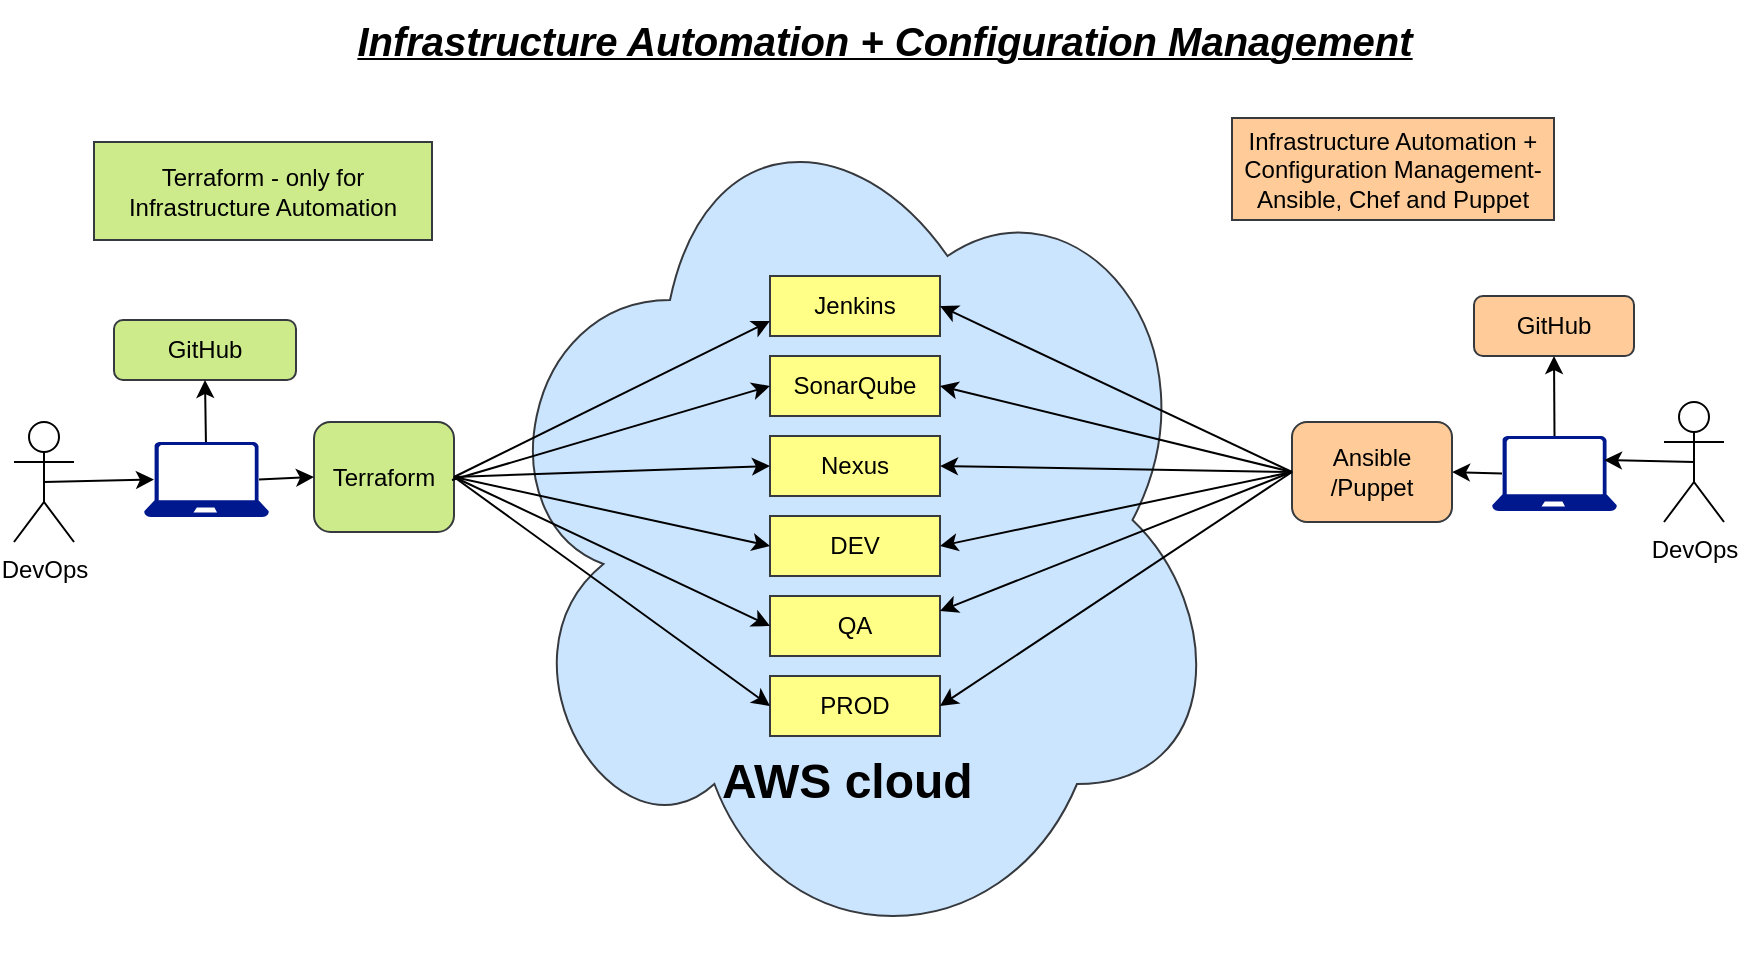 <mxfile version="13.0.1" type="github" pages="4">
  <diagram id="TFyXDV-cg0tM3V66A1fj" name="IAC">
    <mxGraphModel dx="946" dy="651" grid="1" gridSize="10" guides="1" tooltips="1" connect="1" arrows="1" fold="1" page="1" pageScale="1" pageWidth="850" pageHeight="1100" math="0" shadow="0">
      <root>
        <mxCell id="0" />
        <mxCell id="1" parent="0" />
        <mxCell id="J1sv5dAZzMVL9DsfnprP-9" value="DevOps" style="shape=umlActor;verticalLabelPosition=bottom;labelBackgroundColor=#ffffff;verticalAlign=top;html=1;outlineConnect=0;" parent="1" vertex="1">
          <mxGeometry x="41" y="230" width="30" height="60" as="geometry" />
        </mxCell>
        <mxCell id="J1sv5dAZzMVL9DsfnprP-11" value="" style="endArrow=classic;html=1;exitX=0.5;exitY=0.5;exitDx=0;exitDy=0;exitPerimeter=0;entryX=0.08;entryY=0.5;entryDx=0;entryDy=0;entryPerimeter=0;" parent="1" source="J1sv5dAZzMVL9DsfnprP-9" target="dBY0gJwxrKFhVHe41V3D-3" edge="1">
          <mxGeometry width="50" height="50" relative="1" as="geometry">
            <mxPoint x="301" y="400" as="sourcePoint" />
            <mxPoint x="111" y="260" as="targetPoint" />
          </mxGeometry>
        </mxCell>
        <mxCell id="J1sv5dAZzMVL9DsfnprP-12" value="Terraform" style="rounded=1;whiteSpace=wrap;html=1;fillColor=#cdeb8b;strokeColor=#36393d;" parent="1" vertex="1">
          <mxGeometry x="191" y="230" width="70" height="55" as="geometry" />
        </mxCell>
        <mxCell id="J1sv5dAZzMVL9DsfnprP-20" value="Terraform - only for Infrastructure Automation" style="text;html=1;strokeColor=#36393d;fillColor=#cdeb8b;align=center;verticalAlign=middle;whiteSpace=wrap;rounded=0;" parent="1" vertex="1">
          <mxGeometry x="81" y="90" width="169" height="49" as="geometry" />
        </mxCell>
        <mxCell id="J1sv5dAZzMVL9DsfnprP-21" value="Infrastructure Automation + &lt;br&gt;&lt;div&gt;Configuration Management- Ansible, Chef and Puppet&lt;/div&gt;" style="text;html=1;strokeColor=#36393d;fillColor=#ffcc99;align=center;verticalAlign=middle;whiteSpace=wrap;rounded=0;" parent="1" vertex="1">
          <mxGeometry x="650" y="78" width="161" height="51" as="geometry" />
        </mxCell>
        <mxCell id="dBY0gJwxrKFhVHe41V3D-2" value="&lt;div&gt;Ansible&lt;/div&gt;&lt;div&gt;/Puppet&lt;/div&gt;" style="rounded=1;whiteSpace=wrap;html=1;fillColor=#ffcc99;strokeColor=#36393d;" parent="1" vertex="1">
          <mxGeometry x="680" y="230" width="80" height="50" as="geometry" />
        </mxCell>
        <mxCell id="dBY0gJwxrKFhVHe41V3D-3" value="" style="aspect=fixed;pointerEvents=1;shadow=0;dashed=0;html=1;strokeColor=none;labelPosition=center;verticalLabelPosition=bottom;verticalAlign=top;align=center;fillColor=#00188D;shape=mxgraph.azure.laptop" parent="1" vertex="1">
          <mxGeometry x="106" y="240" width="62.5" height="37.5" as="geometry" />
        </mxCell>
        <mxCell id="dBY0gJwxrKFhVHe41V3D-6" value="" style="endArrow=classic;html=1;exitX=0.92;exitY=0.5;exitDx=0;exitDy=0;exitPerimeter=0;entryX=0;entryY=0.5;entryDx=0;entryDy=0;" parent="1" source="dBY0gJwxrKFhVHe41V3D-3" target="J1sv5dAZzMVL9DsfnprP-12" edge="1">
          <mxGeometry width="50" height="50" relative="1" as="geometry">
            <mxPoint x="66" y="270" as="sourcePoint" />
            <mxPoint x="120.666" y="270" as="targetPoint" />
          </mxGeometry>
        </mxCell>
        <mxCell id="dBY0gJwxrKFhVHe41V3D-7" value="" style="ellipse;shape=cloud;whiteSpace=wrap;html=1;fillColor=#cce5ff;strokeColor=#36393d;" parent="1" vertex="1">
          <mxGeometry x="276.5" y="59" width="370" height="440" as="geometry" />
        </mxCell>
        <mxCell id="8dZ_agHF5Dz7czKtTeTP-1" value="Jenkins" style="rounded=0;whiteSpace=wrap;html=1;fillColor=#ffff88;strokeColor=#36393d;" parent="1" vertex="1">
          <mxGeometry x="419" y="157" width="85" height="30" as="geometry" />
        </mxCell>
        <mxCell id="8dZ_agHF5Dz7czKtTeTP-3" value="SonarQube" style="rounded=0;whiteSpace=wrap;html=1;fillColor=#ffff88;strokeColor=#36393d;" parent="1" vertex="1">
          <mxGeometry x="419" y="197" width="85" height="30" as="geometry" />
        </mxCell>
        <mxCell id="8dZ_agHF5Dz7czKtTeTP-4" value="Nexus" style="rounded=0;whiteSpace=wrap;html=1;fillColor=#ffff88;strokeColor=#36393d;" parent="1" vertex="1">
          <mxGeometry x="419" y="237" width="85" height="30" as="geometry" />
        </mxCell>
        <mxCell id="8dZ_agHF5Dz7czKtTeTP-5" value="DEV" style="rounded=0;whiteSpace=wrap;html=1;fillColor=#ffff88;strokeColor=#36393d;" parent="1" vertex="1">
          <mxGeometry x="419" y="277" width="85" height="30" as="geometry" />
        </mxCell>
        <mxCell id="8dZ_agHF5Dz7czKtTeTP-6" value="QA" style="rounded=0;whiteSpace=wrap;html=1;fillColor=#ffff88;strokeColor=#36393d;" parent="1" vertex="1">
          <mxGeometry x="419" y="317" width="85" height="30" as="geometry" />
        </mxCell>
        <mxCell id="8dZ_agHF5Dz7czKtTeTP-7" value="PROD" style="rounded=0;whiteSpace=wrap;html=1;fillColor=#ffff88;strokeColor=#36393d;" parent="1" vertex="1">
          <mxGeometry x="419" y="357" width="85" height="30" as="geometry" />
        </mxCell>
        <mxCell id="8dZ_agHF5Dz7czKtTeTP-8" value="" style="endArrow=classic;html=1;entryX=0;entryY=0.75;entryDx=0;entryDy=0;exitX=1;exitY=0.5;exitDx=0;exitDy=0;" parent="1" source="J1sv5dAZzMVL9DsfnprP-12" target="8dZ_agHF5Dz7czKtTeTP-1" edge="1">
          <mxGeometry width="50" height="50" relative="1" as="geometry">
            <mxPoint x="261" y="260" as="sourcePoint" />
            <mxPoint x="431" y="360" as="targetPoint" />
          </mxGeometry>
        </mxCell>
        <mxCell id="8dZ_agHF5Dz7czKtTeTP-9" value="" style="endArrow=classic;html=1;entryX=0;entryY=0.5;entryDx=0;entryDy=0;" parent="1" target="8dZ_agHF5Dz7czKtTeTP-3" edge="1">
          <mxGeometry width="50" height="50" relative="1" as="geometry">
            <mxPoint x="260" y="259" as="sourcePoint" />
            <mxPoint x="429" y="189.5" as="targetPoint" />
          </mxGeometry>
        </mxCell>
        <mxCell id="8dZ_agHF5Dz7czKtTeTP-11" value="" style="endArrow=classic;html=1;entryX=0;entryY=0.5;entryDx=0;entryDy=0;exitX=1;exitY=0.5;exitDx=0;exitDy=0;" parent="1" source="J1sv5dAZzMVL9DsfnprP-12" target="8dZ_agHF5Dz7czKtTeTP-4" edge="1">
          <mxGeometry width="50" height="50" relative="1" as="geometry">
            <mxPoint x="270" y="269" as="sourcePoint" />
            <mxPoint x="429" y="222" as="targetPoint" />
          </mxGeometry>
        </mxCell>
        <mxCell id="8dZ_agHF5Dz7czKtTeTP-12" value="" style="endArrow=classic;html=1;entryX=0;entryY=0.5;entryDx=0;entryDy=0;exitX=1;exitY=0.5;exitDx=0;exitDy=0;" parent="1" source="J1sv5dAZzMVL9DsfnprP-12" target="8dZ_agHF5Dz7czKtTeTP-5" edge="1">
          <mxGeometry width="50" height="50" relative="1" as="geometry">
            <mxPoint x="271" y="267.5" as="sourcePoint" />
            <mxPoint x="429" y="262" as="targetPoint" />
          </mxGeometry>
        </mxCell>
        <mxCell id="8dZ_agHF5Dz7czKtTeTP-13" value="" style="endArrow=classic;html=1;entryX=0;entryY=0.5;entryDx=0;entryDy=0;exitX=1;exitY=0.5;exitDx=0;exitDy=0;" parent="1" source="J1sv5dAZzMVL9DsfnprP-12" target="8dZ_agHF5Dz7czKtTeTP-6" edge="1">
          <mxGeometry width="50" height="50" relative="1" as="geometry">
            <mxPoint x="271" y="267.5" as="sourcePoint" />
            <mxPoint x="429" y="302" as="targetPoint" />
          </mxGeometry>
        </mxCell>
        <mxCell id="8dZ_agHF5Dz7czKtTeTP-14" value="" style="endArrow=classic;html=1;entryX=0;entryY=0.5;entryDx=0;entryDy=0;exitX=1;exitY=0.5;exitDx=0;exitDy=0;" parent="1" source="J1sv5dAZzMVL9DsfnprP-12" target="8dZ_agHF5Dz7czKtTeTP-7" edge="1">
          <mxGeometry width="50" height="50" relative="1" as="geometry">
            <mxPoint x="271" y="267.5" as="sourcePoint" />
            <mxPoint x="429" y="342" as="targetPoint" />
          </mxGeometry>
        </mxCell>
        <mxCell id="8dZ_agHF5Dz7czKtTeTP-15" value="&lt;h1&gt;AWS cloud&lt;br&gt;&lt;/h1&gt;&lt;p&gt;&lt;br&gt;&lt;/p&gt;" style="text;html=1;strokeColor=none;fillColor=none;spacing=5;spacingTop=-20;whiteSpace=wrap;overflow=hidden;rounded=0;" parent="1" vertex="1">
          <mxGeometry x="390" y="390" width="190" height="40" as="geometry" />
        </mxCell>
        <mxCell id="8dZ_agHF5Dz7czKtTeTP-16" value="" style="endArrow=classic;html=1;exitX=0;exitY=0.5;exitDx=0;exitDy=0;entryX=1;entryY=0.5;entryDx=0;entryDy=0;" parent="1" source="dBY0gJwxrKFhVHe41V3D-2" target="8dZ_agHF5Dz7czKtTeTP-1" edge="1">
          <mxGeometry width="50" height="50" relative="1" as="geometry">
            <mxPoint x="400" y="409" as="sourcePoint" />
            <mxPoint x="450" y="359" as="targetPoint" />
            <Array as="points" />
          </mxGeometry>
        </mxCell>
        <mxCell id="8dZ_agHF5Dz7czKtTeTP-18" value="" style="endArrow=classic;html=1;exitX=0;exitY=0.5;exitDx=0;exitDy=0;entryX=1;entryY=0.5;entryDx=0;entryDy=0;" parent="1" source="dBY0gJwxrKFhVHe41V3D-2" target="8dZ_agHF5Dz7czKtTeTP-3" edge="1">
          <mxGeometry width="50" height="50" relative="1" as="geometry">
            <mxPoint x="700" y="265" as="sourcePoint" />
            <mxPoint x="514" y="182" as="targetPoint" />
            <Array as="points" />
          </mxGeometry>
        </mxCell>
        <mxCell id="8dZ_agHF5Dz7czKtTeTP-19" value="" style="endArrow=classic;html=1;exitX=0;exitY=0.5;exitDx=0;exitDy=0;entryX=1;entryY=0.5;entryDx=0;entryDy=0;" parent="1" source="dBY0gJwxrKFhVHe41V3D-2" target="8dZ_agHF5Dz7czKtTeTP-4" edge="1">
          <mxGeometry width="50" height="50" relative="1" as="geometry">
            <mxPoint x="700" y="265" as="sourcePoint" />
            <mxPoint x="514" y="222" as="targetPoint" />
            <Array as="points" />
          </mxGeometry>
        </mxCell>
        <mxCell id="8dZ_agHF5Dz7czKtTeTP-20" value="" style="endArrow=classic;html=1;exitX=0;exitY=0.5;exitDx=0;exitDy=0;entryX=1;entryY=0.5;entryDx=0;entryDy=0;" parent="1" source="dBY0gJwxrKFhVHe41V3D-2" target="8dZ_agHF5Dz7czKtTeTP-5" edge="1">
          <mxGeometry width="50" height="50" relative="1" as="geometry">
            <mxPoint x="700" y="265" as="sourcePoint" />
            <mxPoint x="514" y="262" as="targetPoint" />
            <Array as="points" />
          </mxGeometry>
        </mxCell>
        <mxCell id="8dZ_agHF5Dz7czKtTeTP-21" value="" style="endArrow=classic;html=1;exitX=0;exitY=0.5;exitDx=0;exitDy=0;entryX=1;entryY=0.25;entryDx=0;entryDy=0;" parent="1" source="dBY0gJwxrKFhVHe41V3D-2" target="8dZ_agHF5Dz7czKtTeTP-6" edge="1">
          <mxGeometry width="50" height="50" relative="1" as="geometry">
            <mxPoint x="700" y="265" as="sourcePoint" />
            <mxPoint x="514" y="302" as="targetPoint" />
            <Array as="points" />
          </mxGeometry>
        </mxCell>
        <mxCell id="8dZ_agHF5Dz7czKtTeTP-22" value="" style="endArrow=classic;html=1;entryX=1;entryY=0.5;entryDx=0;entryDy=0;exitX=0;exitY=0.5;exitDx=0;exitDy=0;" parent="1" source="dBY0gJwxrKFhVHe41V3D-2" target="8dZ_agHF5Dz7czKtTeTP-7" edge="1">
          <mxGeometry width="50" height="50" relative="1" as="geometry">
            <mxPoint x="690" y="249" as="sourcePoint" />
            <mxPoint x="514" y="334.5" as="targetPoint" />
            <Array as="points" />
          </mxGeometry>
        </mxCell>
        <mxCell id="8dZ_agHF5Dz7czKtTeTP-23" value="GitHub" style="rounded=1;whiteSpace=wrap;html=1;fillColor=#cdeb8b;strokeColor=#36393d;" parent="1" vertex="1">
          <mxGeometry x="91" y="179" width="91" height="30" as="geometry" />
        </mxCell>
        <mxCell id="8dZ_agHF5Dz7czKtTeTP-24" value="&lt;i&gt;&lt;u&gt;&lt;font style=&quot;font-size: 20px&quot;&gt;&lt;b&gt;&lt;font style=&quot;font-size: 20px&quot;&gt;Infrastructure Automation + Configuration Management&lt;/font&gt;&lt;/b&gt;&lt;/font&gt;&lt;/u&gt;&lt;/i&gt;" style="text;html=1;strokeColor=none;fillColor=none;align=center;verticalAlign=middle;whiteSpace=wrap;rounded=0;" parent="1" vertex="1">
          <mxGeometry x="201.5" y="19" width="548.5" height="40" as="geometry" />
        </mxCell>
        <mxCell id="8dZ_agHF5Dz7czKtTeTP-25" value="" style="endArrow=classic;html=1;entryX=0.5;entryY=1;entryDx=0;entryDy=0;" parent="1" source="dBY0gJwxrKFhVHe41V3D-3" target="8dZ_agHF5Dz7czKtTeTP-23" edge="1">
          <mxGeometry width="50" height="50" relative="1" as="geometry">
            <mxPoint x="380" y="299" as="sourcePoint" />
            <mxPoint x="140" y="209" as="targetPoint" />
          </mxGeometry>
        </mxCell>
        <mxCell id="8dZ_agHF5Dz7czKtTeTP-26" value="GitHub" style="rounded=1;whiteSpace=wrap;html=1;fillColor=#ffcc99;strokeColor=#36393d;" parent="1" vertex="1">
          <mxGeometry x="771" y="167" width="80" height="30" as="geometry" />
        </mxCell>
        <mxCell id="8dZ_agHF5Dz7czKtTeTP-27" value="DevOps" style="shape=umlActor;verticalLabelPosition=bottom;labelBackgroundColor=#ffffff;verticalAlign=top;html=1;outlineConnect=0;" parent="1" vertex="1">
          <mxGeometry x="866" y="220" width="30" height="60" as="geometry" />
        </mxCell>
        <mxCell id="8dZ_agHF5Dz7czKtTeTP-28" value="" style="aspect=fixed;pointerEvents=1;shadow=0;dashed=0;html=1;strokeColor=none;labelPosition=center;verticalLabelPosition=bottom;verticalAlign=top;align=center;fillColor=#00188D;shape=mxgraph.azure.laptop" parent="1" vertex="1">
          <mxGeometry x="780" y="237" width="62.5" height="37.5" as="geometry" />
        </mxCell>
        <mxCell id="8dZ_agHF5Dz7czKtTeTP-29" value="" style="endArrow=classic;html=1;entryX=0.5;entryY=1;entryDx=0;entryDy=0;exitX=0.5;exitY=0;exitDx=0;exitDy=0;exitPerimeter=0;" parent="1" source="8dZ_agHF5Dz7czKtTeTP-28" target="8dZ_agHF5Dz7czKtTeTP-26" edge="1">
          <mxGeometry width="50" height="50" relative="1" as="geometry">
            <mxPoint x="790" y="310" as="sourcePoint" />
            <mxPoint x="146.5" y="219" as="targetPoint" />
          </mxGeometry>
        </mxCell>
        <mxCell id="8dZ_agHF5Dz7czKtTeTP-30" value="" style="endArrow=classic;html=1;exitX=0.08;exitY=0.5;exitDx=0;exitDy=0;exitPerimeter=0;entryX=1;entryY=0.5;entryDx=0;entryDy=0;" parent="1" source="8dZ_agHF5Dz7czKtTeTP-28" target="dBY0gJwxrKFhVHe41V3D-2" edge="1">
          <mxGeometry width="50" height="50" relative="1" as="geometry">
            <mxPoint x="400" y="230" as="sourcePoint" />
            <mxPoint x="450" y="180" as="targetPoint" />
          </mxGeometry>
        </mxCell>
        <mxCell id="8dZ_agHF5Dz7czKtTeTP-31" value="" style="endArrow=classic;html=1;exitX=0.5;exitY=0.5;exitDx=0;exitDy=0;exitPerimeter=0;entryX=0.896;entryY=0.32;entryDx=0;entryDy=0;entryPerimeter=0;" parent="1" source="8dZ_agHF5Dz7czKtTeTP-27" target="8dZ_agHF5Dz7czKtTeTP-28" edge="1">
          <mxGeometry width="50" height="50" relative="1" as="geometry">
            <mxPoint x="851" y="255.75" as="sourcePoint" />
            <mxPoint x="826" y="255" as="targetPoint" />
            <Array as="points" />
          </mxGeometry>
        </mxCell>
      </root>
    </mxGraphModel>
  </diagram>
  <diagram id="ruKodaS1hW5FslekkdMw" name="Puppet - AWS">
    <mxGraphModel dx="946" dy="651" grid="1" gridSize="10" guides="1" tooltips="1" connect="1" arrows="1" fold="1" page="1" pageScale="1" pageWidth="850" pageHeight="1100" math="0" shadow="0">
      <root>
        <mxCell id="vHgNM0XFdGwPTJdBXIeD-0" />
        <mxCell id="vHgNM0XFdGwPTJdBXIeD-1" parent="vHgNM0XFdGwPTJdBXIeD-0" />
        <mxCell id="ZE-bfDQi5WiKSCNzYP7d-0" value="AWS Cloud" style="ellipse;shape=cloud;whiteSpace=wrap;html=1;fillColor=#dae8fc;strokeColor=#6c8ebf;" parent="vHgNM0XFdGwPTJdBXIeD-1" vertex="1">
          <mxGeometry x="330" y="50" width="360" height="340" as="geometry" />
        </mxCell>
        <mxCell id="sIL1OkYaan-vigZlNCsB-0" value="Puppet " style="rounded=1;whiteSpace=wrap;html=1;fillColor=#cdeb8b;strokeColor=#36393d;" parent="vHgNM0XFdGwPTJdBXIeD-1" vertex="1">
          <mxGeometry x="140" y="400" width="120" height="60" as="geometry" />
        </mxCell>
        <mxCell id="sIL1OkYaan-vigZlNCsB-1" value="" style="endArrow=classic;html=1;exitX=0.558;exitY=0.033;exitDx=0;exitDy=0;entryX=0.16;entryY=0.55;entryDx=0;entryDy=0;entryPerimeter=0;exitPerimeter=0;" parent="vHgNM0XFdGwPTJdBXIeD-1" source="sIL1OkYaan-vigZlNCsB-0" target="ZE-bfDQi5WiKSCNzYP7d-0" edge="1">
          <mxGeometry width="50" height="50" relative="1" as="geometry">
            <mxPoint x="400" y="370" as="sourcePoint" />
            <mxPoint x="450" y="320" as="targetPoint" />
          </mxGeometry>
        </mxCell>
        <mxCell id="sIL1OkYaan-vigZlNCsB-2" value="AWS access keys + secret keys" style="edgeLabel;html=1;align=center;verticalAlign=middle;resizable=0;points=[];fontSize=13;" parent="sIL1OkYaan-vigZlNCsB-1" vertex="1" connectable="0">
          <mxGeometry x="-0.405" y="1" relative="1" as="geometry">
            <mxPoint x="-11.85" y="-15.18" as="offset" />
          </mxGeometry>
        </mxCell>
        <mxCell id="sIL1OkYaan-vigZlNCsB-3" value="" style="endArrow=classic;html=1;exitX=1;exitY=0.5;exitDx=0;exitDy=0;entryX=0.31;entryY=0.8;entryDx=0;entryDy=0;entryPerimeter=0;" parent="vHgNM0XFdGwPTJdBXIeD-1" source="sIL1OkYaan-vigZlNCsB-0" target="ZE-bfDQi5WiKSCNzYP7d-0" edge="1">
          <mxGeometry width="50" height="50" relative="1" as="geometry">
            <mxPoint x="400" y="370" as="sourcePoint" />
            <mxPoint x="450" y="320" as="targetPoint" />
          </mxGeometry>
        </mxCell>
        <mxCell id="sIL1OkYaan-vigZlNCsB-4" value="&lt;font style=&quot;font-size: 13px&quot;&gt;AWS sdk gems&lt;/font&gt;" style="edgeLabel;html=1;align=center;verticalAlign=middle;resizable=0;points=[];" parent="sIL1OkYaan-vigZlNCsB-3" vertex="1" connectable="0">
          <mxGeometry x="-0.445" y="-1" relative="1" as="geometry">
            <mxPoint x="28.78" y="-20.7" as="offset" />
          </mxGeometry>
        </mxCell>
        <mxCell id="sIL1OkYaan-vigZlNCsB-5" value="&lt;u&gt;&lt;i&gt;&lt;b&gt;&lt;font style=&quot;font-size: 20px&quot;&gt;Puppet - Infrastructure Automation + Configuration Management&lt;/font&gt;&lt;/b&gt;&lt;/i&gt;&lt;/u&gt;" style="text;html=1;strokeColor=none;fillColor=none;align=center;verticalAlign=middle;whiteSpace=wrap;rounded=0;fontSize=13;" parent="vHgNM0XFdGwPTJdBXIeD-1" vertex="1">
          <mxGeometry x="130" y="40" width="680" height="20" as="geometry" />
        </mxCell>
      </root>
    </mxGraphModel>
  </diagram>
  <diagram name="Ansible - AWS" id="ZKsBByDP_Etw1XmUrYVO">
    <mxGraphModel dx="946" dy="651" grid="1" gridSize="10" guides="1" tooltips="1" connect="1" arrows="1" fold="1" page="1" pageScale="1" pageWidth="850" pageHeight="1100" math="0" shadow="0">
      <root>
        <mxCell id="VKihHpQgRH6S5C-WkGqN-0" />
        <mxCell id="VKihHpQgRH6S5C-WkGqN-1" parent="VKihHpQgRH6S5C-WkGqN-0" />
        <mxCell id="VKihHpQgRH6S5C-WkGqN-2" value="AWS Cloud" style="ellipse;shape=cloud;whiteSpace=wrap;html=1;fillColor=#dae8fc;strokeColor=#6c8ebf;" vertex="1" parent="VKihHpQgRH6S5C-WkGqN-1">
          <mxGeometry x="370" y="64" width="290" height="271" as="geometry" />
        </mxCell>
        <mxCell id="VKihHpQgRH6S5C-WkGqN-3" value="&lt;div&gt;Ansible &lt;br&gt;&lt;/div&gt;&lt;div&gt;Mgmt Node&lt;/div&gt;" style="rounded=1;whiteSpace=wrap;html=1;fillColor=#cdeb8b;strokeColor=#36393d;" vertex="1" parent="VKihHpQgRH6S5C-WkGqN-1">
          <mxGeometry x="180" y="355" width="120" height="60" as="geometry" />
        </mxCell>
        <mxCell id="VKihHpQgRH6S5C-WkGqN-4" value="" style="endArrow=classic;html=1;exitX=0.558;exitY=0.033;exitDx=0;exitDy=0;entryX=0.16;entryY=0.55;entryDx=0;entryDy=0;entryPerimeter=0;exitPerimeter=0;" edge="1" parent="VKihHpQgRH6S5C-WkGqN-1" source="VKihHpQgRH6S5C-WkGqN-3" target="VKihHpQgRH6S5C-WkGqN-2">
          <mxGeometry width="50" height="50" relative="1" as="geometry">
            <mxPoint x="400" y="315" as="sourcePoint" />
            <mxPoint x="450" y="265" as="targetPoint" />
          </mxGeometry>
        </mxCell>
        <mxCell id="VKihHpQgRH6S5C-WkGqN-5" value="AWS access keys + secret keys" style="edgeLabel;html=1;align=center;verticalAlign=middle;resizable=0;points=[];fontSize=13;fontStyle=2" vertex="1" connectable="0" parent="VKihHpQgRH6S5C-WkGqN-4">
          <mxGeometry x="-0.405" y="1" relative="1" as="geometry">
            <mxPoint x="-11.85" y="-15.18" as="offset" />
          </mxGeometry>
        </mxCell>
        <mxCell id="VKihHpQgRH6S5C-WkGqN-6" value="" style="endArrow=classic;html=1;exitX=1;exitY=0.5;exitDx=0;exitDy=0;entryX=0.31;entryY=0.8;entryDx=0;entryDy=0;entryPerimeter=0;" edge="1" parent="VKihHpQgRH6S5C-WkGqN-1" source="VKihHpQgRH6S5C-WkGqN-3" target="VKihHpQgRH6S5C-WkGqN-2">
          <mxGeometry width="50" height="50" relative="1" as="geometry">
            <mxPoint x="400" y="315" as="sourcePoint" />
            <mxPoint x="450" y="265" as="targetPoint" />
          </mxGeometry>
        </mxCell>
        <mxCell id="VKihHpQgRH6S5C-WkGqN-7" value="Boto Framework" style="edgeLabel;html=1;align=center;verticalAlign=middle;resizable=0;points=[];fontSize=13;fontStyle=2" vertex="1" connectable="0" parent="VKihHpQgRH6S5C-WkGqN-6">
          <mxGeometry x="-0.445" y="-1" relative="1" as="geometry">
            <mxPoint x="28.78" y="-20.7" as="offset" />
          </mxGeometry>
        </mxCell>
        <mxCell id="VKihHpQgRH6S5C-WkGqN-8" value="&lt;u&gt;&lt;i&gt;&lt;b&gt;&lt;font style=&quot;font-size: 20px&quot;&gt;Ansible - Infrastructure Automation + Configuration Management&lt;/font&gt;&lt;/b&gt;&lt;/i&gt;&lt;/u&gt;" style="text;html=1;strokeColor=none;fillColor=none;align=center;verticalAlign=middle;whiteSpace=wrap;rounded=0;fontSize=13;" vertex="1" parent="VKihHpQgRH6S5C-WkGqN-1">
          <mxGeometry x="130" y="40" width="680" height="20" as="geometry" />
        </mxCell>
      </root>
    </mxGraphModel>
  </diagram>
  <diagram id="MrDQUS5VcGgYU1jrwUnb" name="Puppet - Ec2">
    
    <mxGraphModel dx="946" dy="651" grid="1" gridSize="10" guides="1" tooltips="1" connect="1" arrows="1" fold="1" page="1" pageScale="1" pageWidth="850" pageHeight="1100" math="0" shadow="0">
      
      <root>
        
        <mxCell id="gyEn4x_eUqlkjrv6wbom-0" />
        
        <mxCell id="gyEn4x_eUqlkjrv6wbom-1" parent="gyEn4x_eUqlkjrv6wbom-0" />
        
        <mxCell id="dPkSFoxrA3zLCOiNibIG-0" value="AWS Cloud" style="ellipse;shape=cloud;whiteSpace=wrap;html=1;fillColor=#dae8fc;strokeColor=#6c8ebf;" vertex="1" parent="gyEn4x_eUqlkjrv6wbom-1">
          
          <mxGeometry x="330" y="50" width="360" height="340" as="geometry" />
          
        </mxCell>
        
        <mxCell id="dPkSFoxrA3zLCOiNibIG-1" value="Puppet " style="rounded=1;whiteSpace=wrap;html=1;fillColor=#cdeb8b;strokeColor=#36393d;" vertex="1" parent="gyEn4x_eUqlkjrv6wbom-1">
          
          <mxGeometry x="140" y="400" width="120" height="60" as="geometry" />
          
        </mxCell>
        
        <mxCell id="dPkSFoxrA3zLCOiNibIG-2" value="" style="endArrow=classic;html=1;exitX=0.558;exitY=0.033;exitDx=0;exitDy=0;entryX=0.16;entryY=0.55;entryDx=0;entryDy=0;entryPerimeter=0;exitPerimeter=0;" edge="1" parent="gyEn4x_eUqlkjrv6wbom-1" source="dPkSFoxrA3zLCOiNibIG-1" target="dPkSFoxrA3zLCOiNibIG-0">
          
          <mxGeometry width="50" height="50" relative="1" as="geometry">
            
            <mxPoint x="400" y="370" as="sourcePoint" />
            
            <mxPoint x="450" y="320" as="targetPoint" />
            
          </mxGeometry>
          
        </mxCell>
        
        <mxCell id="dPkSFoxrA3zLCOiNibIG-3" value="AWS access keys + secret keys" style="edgeLabel;html=1;align=center;verticalAlign=middle;resizable=0;points=[];fontSize=13;" vertex="1" connectable="0" parent="dPkSFoxrA3zLCOiNibIG-2">
          
          <mxGeometry x="-0.405" y="1" relative="1" as="geometry">
            
            <mxPoint x="-11.85" y="-15.18" as="offset" />
            
          </mxGeometry>
          
        </mxCell>
        
        <mxCell id="dPkSFoxrA3zLCOiNibIG-4" value="" style="endArrow=classic;html=1;exitX=1;exitY=0.5;exitDx=0;exitDy=0;entryX=0.31;entryY=0.8;entryDx=0;entryDy=0;entryPerimeter=0;" edge="1" parent="gyEn4x_eUqlkjrv6wbom-1" source="dPkSFoxrA3zLCOiNibIG-1" target="dPkSFoxrA3zLCOiNibIG-0">
          
          <mxGeometry width="50" height="50" relative="1" as="geometry">
            
            <mxPoint x="400" y="370" as="sourcePoint" />
            
            <mxPoint x="450" y="320" as="targetPoint" />
            
          </mxGeometry>
          
        </mxCell>
        
        <mxCell id="dPkSFoxrA3zLCOiNibIG-5" value="&lt;font style=&quot;font-size: 13px&quot;&gt;AWS sdk gems&lt;/font&gt;" style="edgeLabel;html=1;align=center;verticalAlign=middle;resizable=0;points=[];" vertex="1" connectable="0" parent="dPkSFoxrA3zLCOiNibIG-4">
          
          <mxGeometry x="-0.445" y="-1" relative="1" as="geometry">
            
            <mxPoint x="28.78" y="-20.7" as="offset" />
            
          </mxGeometry>
          
        </mxCell>
        
        <mxCell id="dPkSFoxrA3zLCOiNibIG-6" value="&lt;u&gt;&lt;i&gt;&lt;b&gt;&lt;font style=&quot;font-size: 20px&quot;&gt;Puppet - Infrastructure Automation + Configuration Management&lt;/font&gt;&lt;/b&gt;&lt;/i&gt;&lt;/u&gt;" style="text;html=1;strokeColor=none;fillColor=none;align=center;verticalAlign=middle;whiteSpace=wrap;rounded=0;fontSize=13;" vertex="1" parent="gyEn4x_eUqlkjrv6wbom-1">
          
          <mxGeometry x="130" y="40" width="680" height="20" as="geometry" />
          
        </mxCell>
        
      </root>
      
    </mxGraphModel>
    
  </diagram>
</mxfile>
